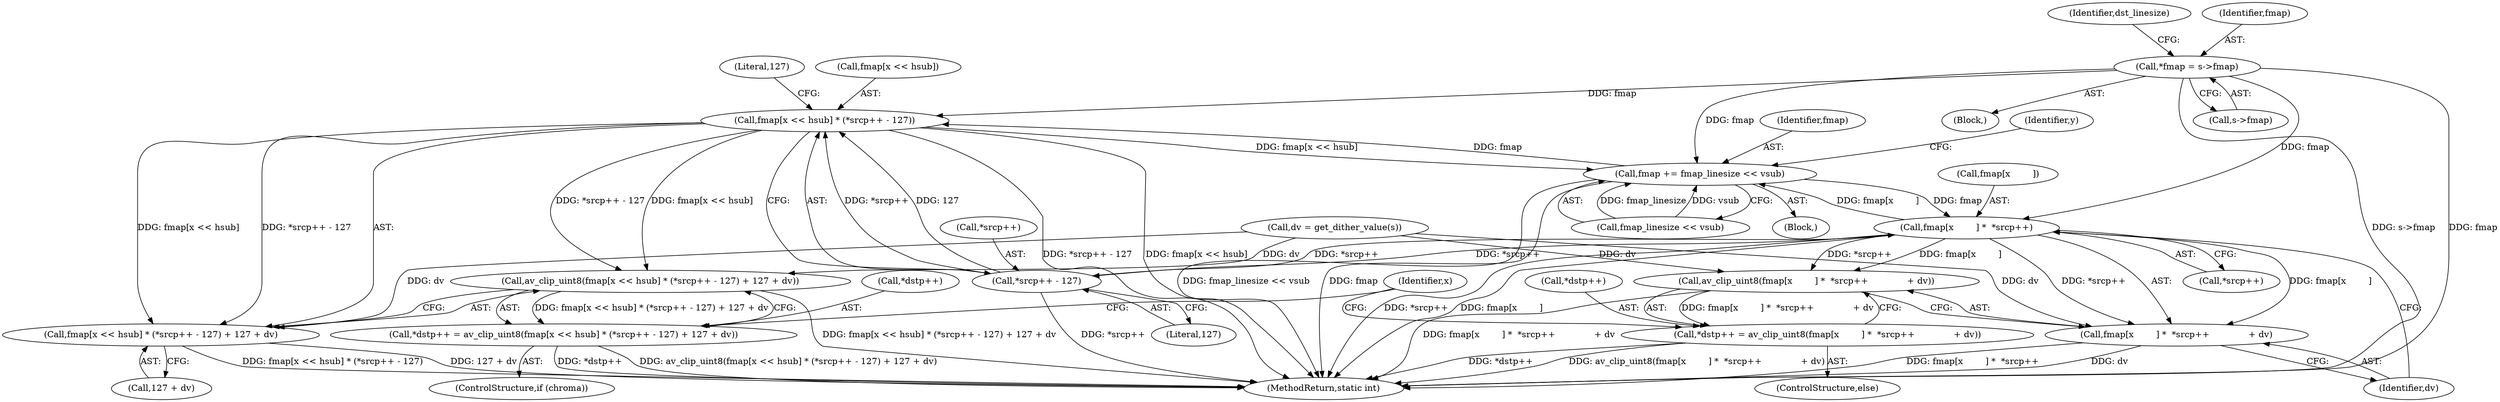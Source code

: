 digraph "0_FFmpeg_e43a0a232dbf6d3c161823c2e07c52e76227a1bc_10@pointer" {
"1000345" [label="(Call,*fmap = s->fmap)"];
"1000461" [label="(Call,fmap[x << hsub] * (*srcp++ - 127))"];
"1000459" [label="(Call,av_clip_uint8(fmap[x << hsub] * (*srcp++ - 127) + 127 + dv))"];
"1000455" [label="(Call,*dstp++ = av_clip_uint8(fmap[x << hsub] * (*srcp++ - 127) + 127 + dv))"];
"1000460" [label="(Call,fmap[x << hsub] * (*srcp++ - 127) + 127 + dv)"];
"1000496" [label="(Call,fmap += fmap_linesize << vsub)"];
"1000482" [label="(Call,fmap[x        ] *  *srcp++)"];
"1000467" [label="(Call,*srcp++ - 127)"];
"1000480" [label="(Call,av_clip_uint8(fmap[x        ] *  *srcp++              + dv))"];
"1000476" [label="(Call,*dstp++ = av_clip_uint8(fmap[x        ] *  *srcp++              + dv))"];
"1000481" [label="(Call,fmap[x        ] *  *srcp++              + dv)"];
"1000352" [label="(Identifier,dst_linesize)"];
"1000346" [label="(Identifier,fmap)"];
"1000475" [label="(ControlStructure,else)"];
"1000456" [label="(Call,*dstp++)"];
"1000467" [label="(Call,*srcp++ - 127)"];
"1000482" [label="(Call,fmap[x        ] *  *srcp++)"];
"1000453" [label="(ControlStructure,if (chroma))"];
"1000505" [label="(MethodReturn,static int)"];
"1000496" [label="(Call,fmap += fmap_linesize << vsub)"];
"1000497" [label="(Identifier,fmap)"];
"1000476" [label="(Call,*dstp++ = av_clip_uint8(fmap[x        ] *  *srcp++              + dv))"];
"1000480" [label="(Call,av_clip_uint8(fmap[x        ] *  *srcp++              + dv))"];
"1000462" [label="(Call,fmap[x << hsub])"];
"1000468" [label="(Call,*srcp++)"];
"1000446" [label="(Identifier,x)"];
"1000345" [label="(Call,*fmap = s->fmap)"];
"1000327" [label="(Block,)"];
"1000481" [label="(Call,fmap[x        ] *  *srcp++              + dv)"];
"1000498" [label="(Call,fmap_linesize << vsub)"];
"1000347" [label="(Call,s->fmap)"];
"1000461" [label="(Call,fmap[x << hsub] * (*srcp++ - 127))"];
"1000483" [label="(Call,fmap[x        ])"];
"1000455" [label="(Call,*dstp++ = av_clip_uint8(fmap[x << hsub] * (*srcp++ - 127) + 127 + dv))"];
"1000477" [label="(Call,*dstp++)"];
"1000473" [label="(Literal,127)"];
"1000428" [label="(Identifier,y)"];
"1000449" [label="(Call,dv = get_dither_value(s))"];
"1000459" [label="(Call,av_clip_uint8(fmap[x << hsub] * (*srcp++ - 127) + 127 + dv))"];
"1000429" [label="(Block,)"];
"1000460" [label="(Call,fmap[x << hsub] * (*srcp++ - 127) + 127 + dv)"];
"1000471" [label="(Literal,127)"];
"1000486" [label="(Call,*srcp++)"];
"1000472" [label="(Call,127 + dv)"];
"1000489" [label="(Identifier,dv)"];
"1000345" -> "1000327"  [label="AST: "];
"1000345" -> "1000347"  [label="CFG: "];
"1000346" -> "1000345"  [label="AST: "];
"1000347" -> "1000345"  [label="AST: "];
"1000352" -> "1000345"  [label="CFG: "];
"1000345" -> "1000505"  [label="DDG: s->fmap"];
"1000345" -> "1000505"  [label="DDG: fmap"];
"1000345" -> "1000461"  [label="DDG: fmap"];
"1000345" -> "1000482"  [label="DDG: fmap"];
"1000345" -> "1000496"  [label="DDG: fmap"];
"1000461" -> "1000460"  [label="AST: "];
"1000461" -> "1000467"  [label="CFG: "];
"1000462" -> "1000461"  [label="AST: "];
"1000467" -> "1000461"  [label="AST: "];
"1000473" -> "1000461"  [label="CFG: "];
"1000461" -> "1000505"  [label="DDG: *srcp++ - 127"];
"1000461" -> "1000505"  [label="DDG: fmap[x << hsub]"];
"1000461" -> "1000459"  [label="DDG: fmap[x << hsub]"];
"1000461" -> "1000459"  [label="DDG: *srcp++ - 127"];
"1000461" -> "1000460"  [label="DDG: fmap[x << hsub]"];
"1000461" -> "1000460"  [label="DDG: *srcp++ - 127"];
"1000496" -> "1000461"  [label="DDG: fmap"];
"1000467" -> "1000461"  [label="DDG: *srcp++"];
"1000467" -> "1000461"  [label="DDG: 127"];
"1000461" -> "1000496"  [label="DDG: fmap[x << hsub]"];
"1000459" -> "1000455"  [label="AST: "];
"1000459" -> "1000460"  [label="CFG: "];
"1000460" -> "1000459"  [label="AST: "];
"1000455" -> "1000459"  [label="CFG: "];
"1000459" -> "1000505"  [label="DDG: fmap[x << hsub] * (*srcp++ - 127) + 127 + dv"];
"1000459" -> "1000455"  [label="DDG: fmap[x << hsub] * (*srcp++ - 127) + 127 + dv"];
"1000449" -> "1000459"  [label="DDG: dv"];
"1000455" -> "1000453"  [label="AST: "];
"1000456" -> "1000455"  [label="AST: "];
"1000446" -> "1000455"  [label="CFG: "];
"1000455" -> "1000505"  [label="DDG: av_clip_uint8(fmap[x << hsub] * (*srcp++ - 127) + 127 + dv)"];
"1000455" -> "1000505"  [label="DDG: *dstp++"];
"1000460" -> "1000472"  [label="CFG: "];
"1000472" -> "1000460"  [label="AST: "];
"1000460" -> "1000505"  [label="DDG: fmap[x << hsub] * (*srcp++ - 127)"];
"1000460" -> "1000505"  [label="DDG: 127 + dv"];
"1000449" -> "1000460"  [label="DDG: dv"];
"1000496" -> "1000429"  [label="AST: "];
"1000496" -> "1000498"  [label="CFG: "];
"1000497" -> "1000496"  [label="AST: "];
"1000498" -> "1000496"  [label="AST: "];
"1000428" -> "1000496"  [label="CFG: "];
"1000496" -> "1000505"  [label="DDG: fmap_linesize << vsub"];
"1000496" -> "1000505"  [label="DDG: fmap"];
"1000496" -> "1000482"  [label="DDG: fmap"];
"1000498" -> "1000496"  [label="DDG: fmap_linesize"];
"1000498" -> "1000496"  [label="DDG: vsub"];
"1000482" -> "1000496"  [label="DDG: fmap[x        ]"];
"1000482" -> "1000481"  [label="AST: "];
"1000482" -> "1000486"  [label="CFG: "];
"1000483" -> "1000482"  [label="AST: "];
"1000486" -> "1000482"  [label="AST: "];
"1000489" -> "1000482"  [label="CFG: "];
"1000482" -> "1000505"  [label="DDG: *srcp++"];
"1000482" -> "1000505"  [label="DDG: fmap[x        ]"];
"1000482" -> "1000467"  [label="DDG: *srcp++"];
"1000482" -> "1000480"  [label="DDG: fmap[x        ]"];
"1000482" -> "1000480"  [label="DDG: *srcp++"];
"1000482" -> "1000481"  [label="DDG: fmap[x        ]"];
"1000482" -> "1000481"  [label="DDG: *srcp++"];
"1000467" -> "1000482"  [label="DDG: *srcp++"];
"1000467" -> "1000471"  [label="CFG: "];
"1000468" -> "1000467"  [label="AST: "];
"1000471" -> "1000467"  [label="AST: "];
"1000467" -> "1000505"  [label="DDG: *srcp++"];
"1000480" -> "1000476"  [label="AST: "];
"1000480" -> "1000481"  [label="CFG: "];
"1000481" -> "1000480"  [label="AST: "];
"1000476" -> "1000480"  [label="CFG: "];
"1000480" -> "1000505"  [label="DDG: fmap[x        ] *  *srcp++              + dv"];
"1000480" -> "1000476"  [label="DDG: fmap[x        ] *  *srcp++              + dv"];
"1000449" -> "1000480"  [label="DDG: dv"];
"1000476" -> "1000475"  [label="AST: "];
"1000477" -> "1000476"  [label="AST: "];
"1000446" -> "1000476"  [label="CFG: "];
"1000476" -> "1000505"  [label="DDG: *dstp++"];
"1000476" -> "1000505"  [label="DDG: av_clip_uint8(fmap[x        ] *  *srcp++              + dv)"];
"1000481" -> "1000489"  [label="CFG: "];
"1000489" -> "1000481"  [label="AST: "];
"1000481" -> "1000505"  [label="DDG: dv"];
"1000481" -> "1000505"  [label="DDG: fmap[x        ] *  *srcp++"];
"1000449" -> "1000481"  [label="DDG: dv"];
}
